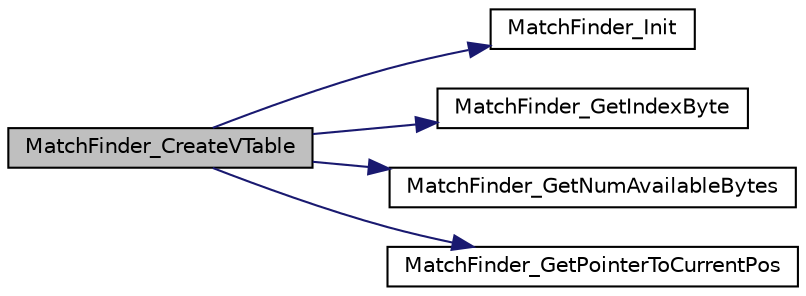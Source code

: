 digraph G
{
  edge [fontname="Helvetica",fontsize="10",labelfontname="Helvetica",labelfontsize="10"];
  node [fontname="Helvetica",fontsize="10",shape=record];
  rankdir="LR";
  Node1 [label="MatchFinder_CreateVTable",height=0.2,width=0.4,color="black", fillcolor="grey75", style="filled" fontcolor="black"];
  Node1 -> Node2 [color="midnightblue",fontsize="10",style="solid",fontname="Helvetica"];
  Node2 [label="MatchFinder_Init",height=0.2,width=0.4,color="black", fillcolor="white", style="filled",URL="$_lz_find_8c.html#a1cd7e1df8b5871e0f6754458a4fbc055"];
  Node1 -> Node3 [color="midnightblue",fontsize="10",style="solid",fontname="Helvetica"];
  Node3 [label="MatchFinder_GetIndexByte",height=0.2,width=0.4,color="black", fillcolor="white", style="filled",URL="$_lz_find_8c.html#ac6c9f1d56fb9ef1e67eaa36f655fc217"];
  Node1 -> Node4 [color="midnightblue",fontsize="10",style="solid",fontname="Helvetica"];
  Node4 [label="MatchFinder_GetNumAvailableBytes",height=0.2,width=0.4,color="black", fillcolor="white", style="filled",URL="$_lz_find_8c.html#ac1ef3a5523495f8cfc02c53d9b54eaa9"];
  Node1 -> Node5 [color="midnightblue",fontsize="10",style="solid",fontname="Helvetica"];
  Node5 [label="MatchFinder_GetPointerToCurrentPos",height=0.2,width=0.4,color="black", fillcolor="white", style="filled",URL="$_lz_find_8c.html#a5c1fa1397cda08989ae6c5762ab2ecfa"];
}
